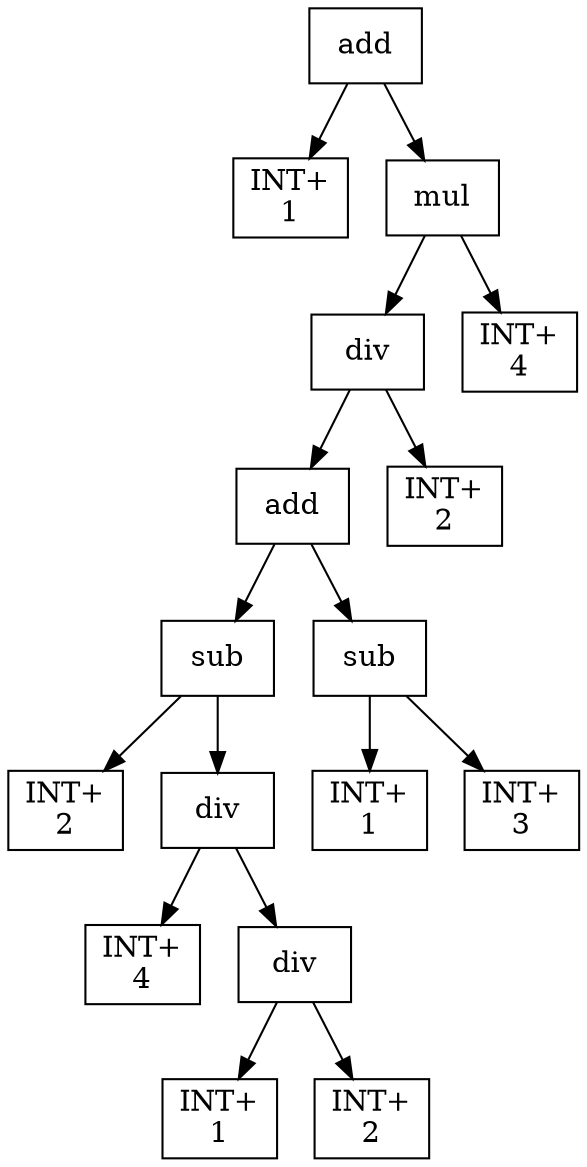digraph expr {
  node [shape=box];
  n1 [label="add"];
  n2 [label="INT+\n1"];
  n3 [label="mul"];
  n4 [label="div"];
  n5 [label="add"];
  n6 [label="sub"];
  n7 [label="INT+\n2"];
  n8 [label="div"];
  n9 [label="INT+\n4"];
  n10 [label="div"];
  n11 [label="INT+\n1"];
  n12 [label="INT+\n2"];
  n10 -> n11;
  n10 -> n12;
  n8 -> n9;
  n8 -> n10;
  n6 -> n7;
  n6 -> n8;
  n13 [label="sub"];
  n14 [label="INT+\n1"];
  n15 [label="INT+\n3"];
  n13 -> n14;
  n13 -> n15;
  n5 -> n6;
  n5 -> n13;
  n16 [label="INT+\n2"];
  n4 -> n5;
  n4 -> n16;
  n17 [label="INT+\n4"];
  n3 -> n4;
  n3 -> n17;
  n1 -> n2;
  n1 -> n3;
}